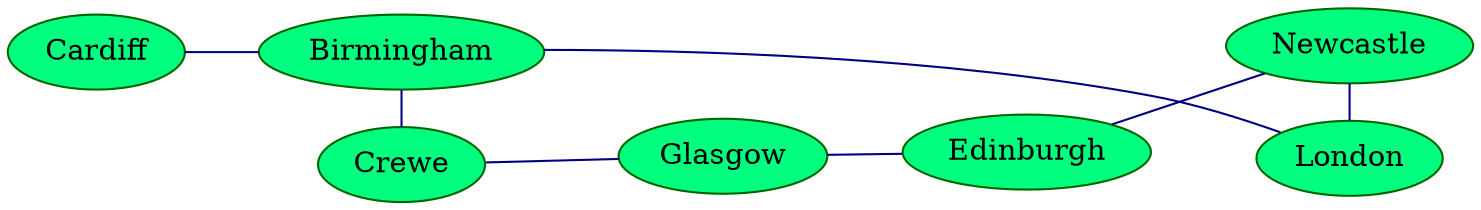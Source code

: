 graph G {
  rankdir=LR;
  node [style=filled,color=darkgreen,fillcolor=springgreen];
  Cardiff; Glasgow; Crewe; Birmingham; Edinburgh; Newcastle; London;
  {rank=same; Birmingham Crewe}
  {rank=same; London Newcastle}
  edge [color=navy,fontcolor=navy];
  Cardiff    -- Birmingham
  Birmingham -- Crewe
  Crewe      -- Glasgow
  Edinburgh  -- Newcastle
  Newcastle  -- London
  Glasgow    -- Edinburgh
  Birmingham -- London
}
